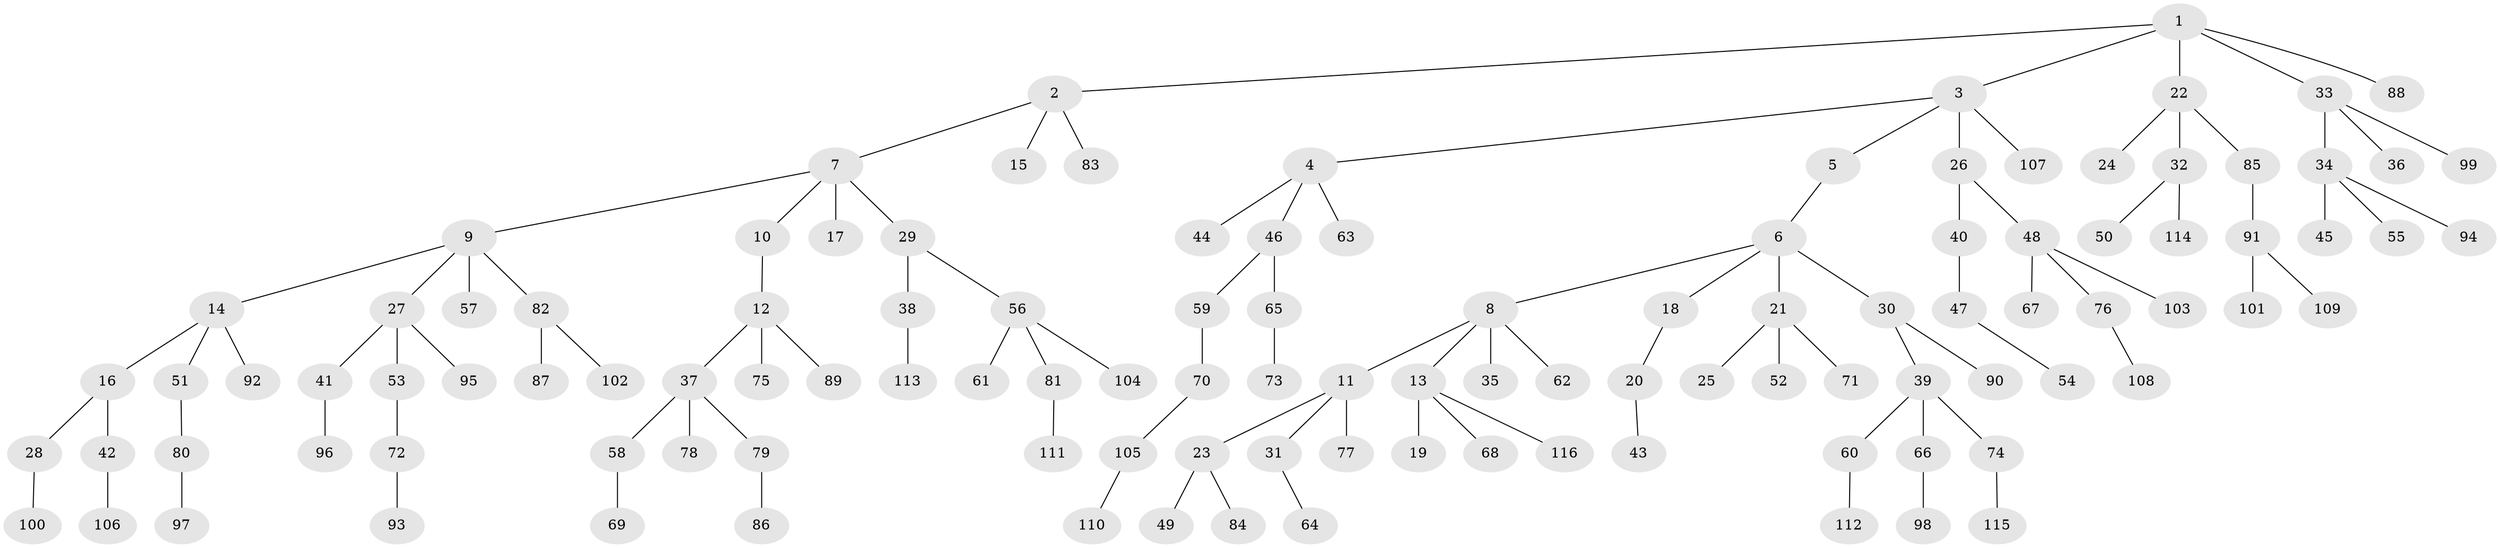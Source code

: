 // Generated by graph-tools (version 1.1) at 2025/02/03/09/25 03:02:30]
// undirected, 116 vertices, 115 edges
graph export_dot {
graph [start="1"]
  node [color=gray90,style=filled];
  1;
  2;
  3;
  4;
  5;
  6;
  7;
  8;
  9;
  10;
  11;
  12;
  13;
  14;
  15;
  16;
  17;
  18;
  19;
  20;
  21;
  22;
  23;
  24;
  25;
  26;
  27;
  28;
  29;
  30;
  31;
  32;
  33;
  34;
  35;
  36;
  37;
  38;
  39;
  40;
  41;
  42;
  43;
  44;
  45;
  46;
  47;
  48;
  49;
  50;
  51;
  52;
  53;
  54;
  55;
  56;
  57;
  58;
  59;
  60;
  61;
  62;
  63;
  64;
  65;
  66;
  67;
  68;
  69;
  70;
  71;
  72;
  73;
  74;
  75;
  76;
  77;
  78;
  79;
  80;
  81;
  82;
  83;
  84;
  85;
  86;
  87;
  88;
  89;
  90;
  91;
  92;
  93;
  94;
  95;
  96;
  97;
  98;
  99;
  100;
  101;
  102;
  103;
  104;
  105;
  106;
  107;
  108;
  109;
  110;
  111;
  112;
  113;
  114;
  115;
  116;
  1 -- 2;
  1 -- 3;
  1 -- 22;
  1 -- 33;
  1 -- 88;
  2 -- 7;
  2 -- 15;
  2 -- 83;
  3 -- 4;
  3 -- 5;
  3 -- 26;
  3 -- 107;
  4 -- 44;
  4 -- 46;
  4 -- 63;
  5 -- 6;
  6 -- 8;
  6 -- 18;
  6 -- 21;
  6 -- 30;
  7 -- 9;
  7 -- 10;
  7 -- 17;
  7 -- 29;
  8 -- 11;
  8 -- 13;
  8 -- 35;
  8 -- 62;
  9 -- 14;
  9 -- 27;
  9 -- 57;
  9 -- 82;
  10 -- 12;
  11 -- 23;
  11 -- 31;
  11 -- 77;
  12 -- 37;
  12 -- 75;
  12 -- 89;
  13 -- 19;
  13 -- 68;
  13 -- 116;
  14 -- 16;
  14 -- 51;
  14 -- 92;
  16 -- 28;
  16 -- 42;
  18 -- 20;
  20 -- 43;
  21 -- 25;
  21 -- 52;
  21 -- 71;
  22 -- 24;
  22 -- 32;
  22 -- 85;
  23 -- 49;
  23 -- 84;
  26 -- 40;
  26 -- 48;
  27 -- 41;
  27 -- 53;
  27 -- 95;
  28 -- 100;
  29 -- 38;
  29 -- 56;
  30 -- 39;
  30 -- 90;
  31 -- 64;
  32 -- 50;
  32 -- 114;
  33 -- 34;
  33 -- 36;
  33 -- 99;
  34 -- 45;
  34 -- 55;
  34 -- 94;
  37 -- 58;
  37 -- 78;
  37 -- 79;
  38 -- 113;
  39 -- 60;
  39 -- 66;
  39 -- 74;
  40 -- 47;
  41 -- 96;
  42 -- 106;
  46 -- 59;
  46 -- 65;
  47 -- 54;
  48 -- 67;
  48 -- 76;
  48 -- 103;
  51 -- 80;
  53 -- 72;
  56 -- 61;
  56 -- 81;
  56 -- 104;
  58 -- 69;
  59 -- 70;
  60 -- 112;
  65 -- 73;
  66 -- 98;
  70 -- 105;
  72 -- 93;
  74 -- 115;
  76 -- 108;
  79 -- 86;
  80 -- 97;
  81 -- 111;
  82 -- 87;
  82 -- 102;
  85 -- 91;
  91 -- 101;
  91 -- 109;
  105 -- 110;
}
